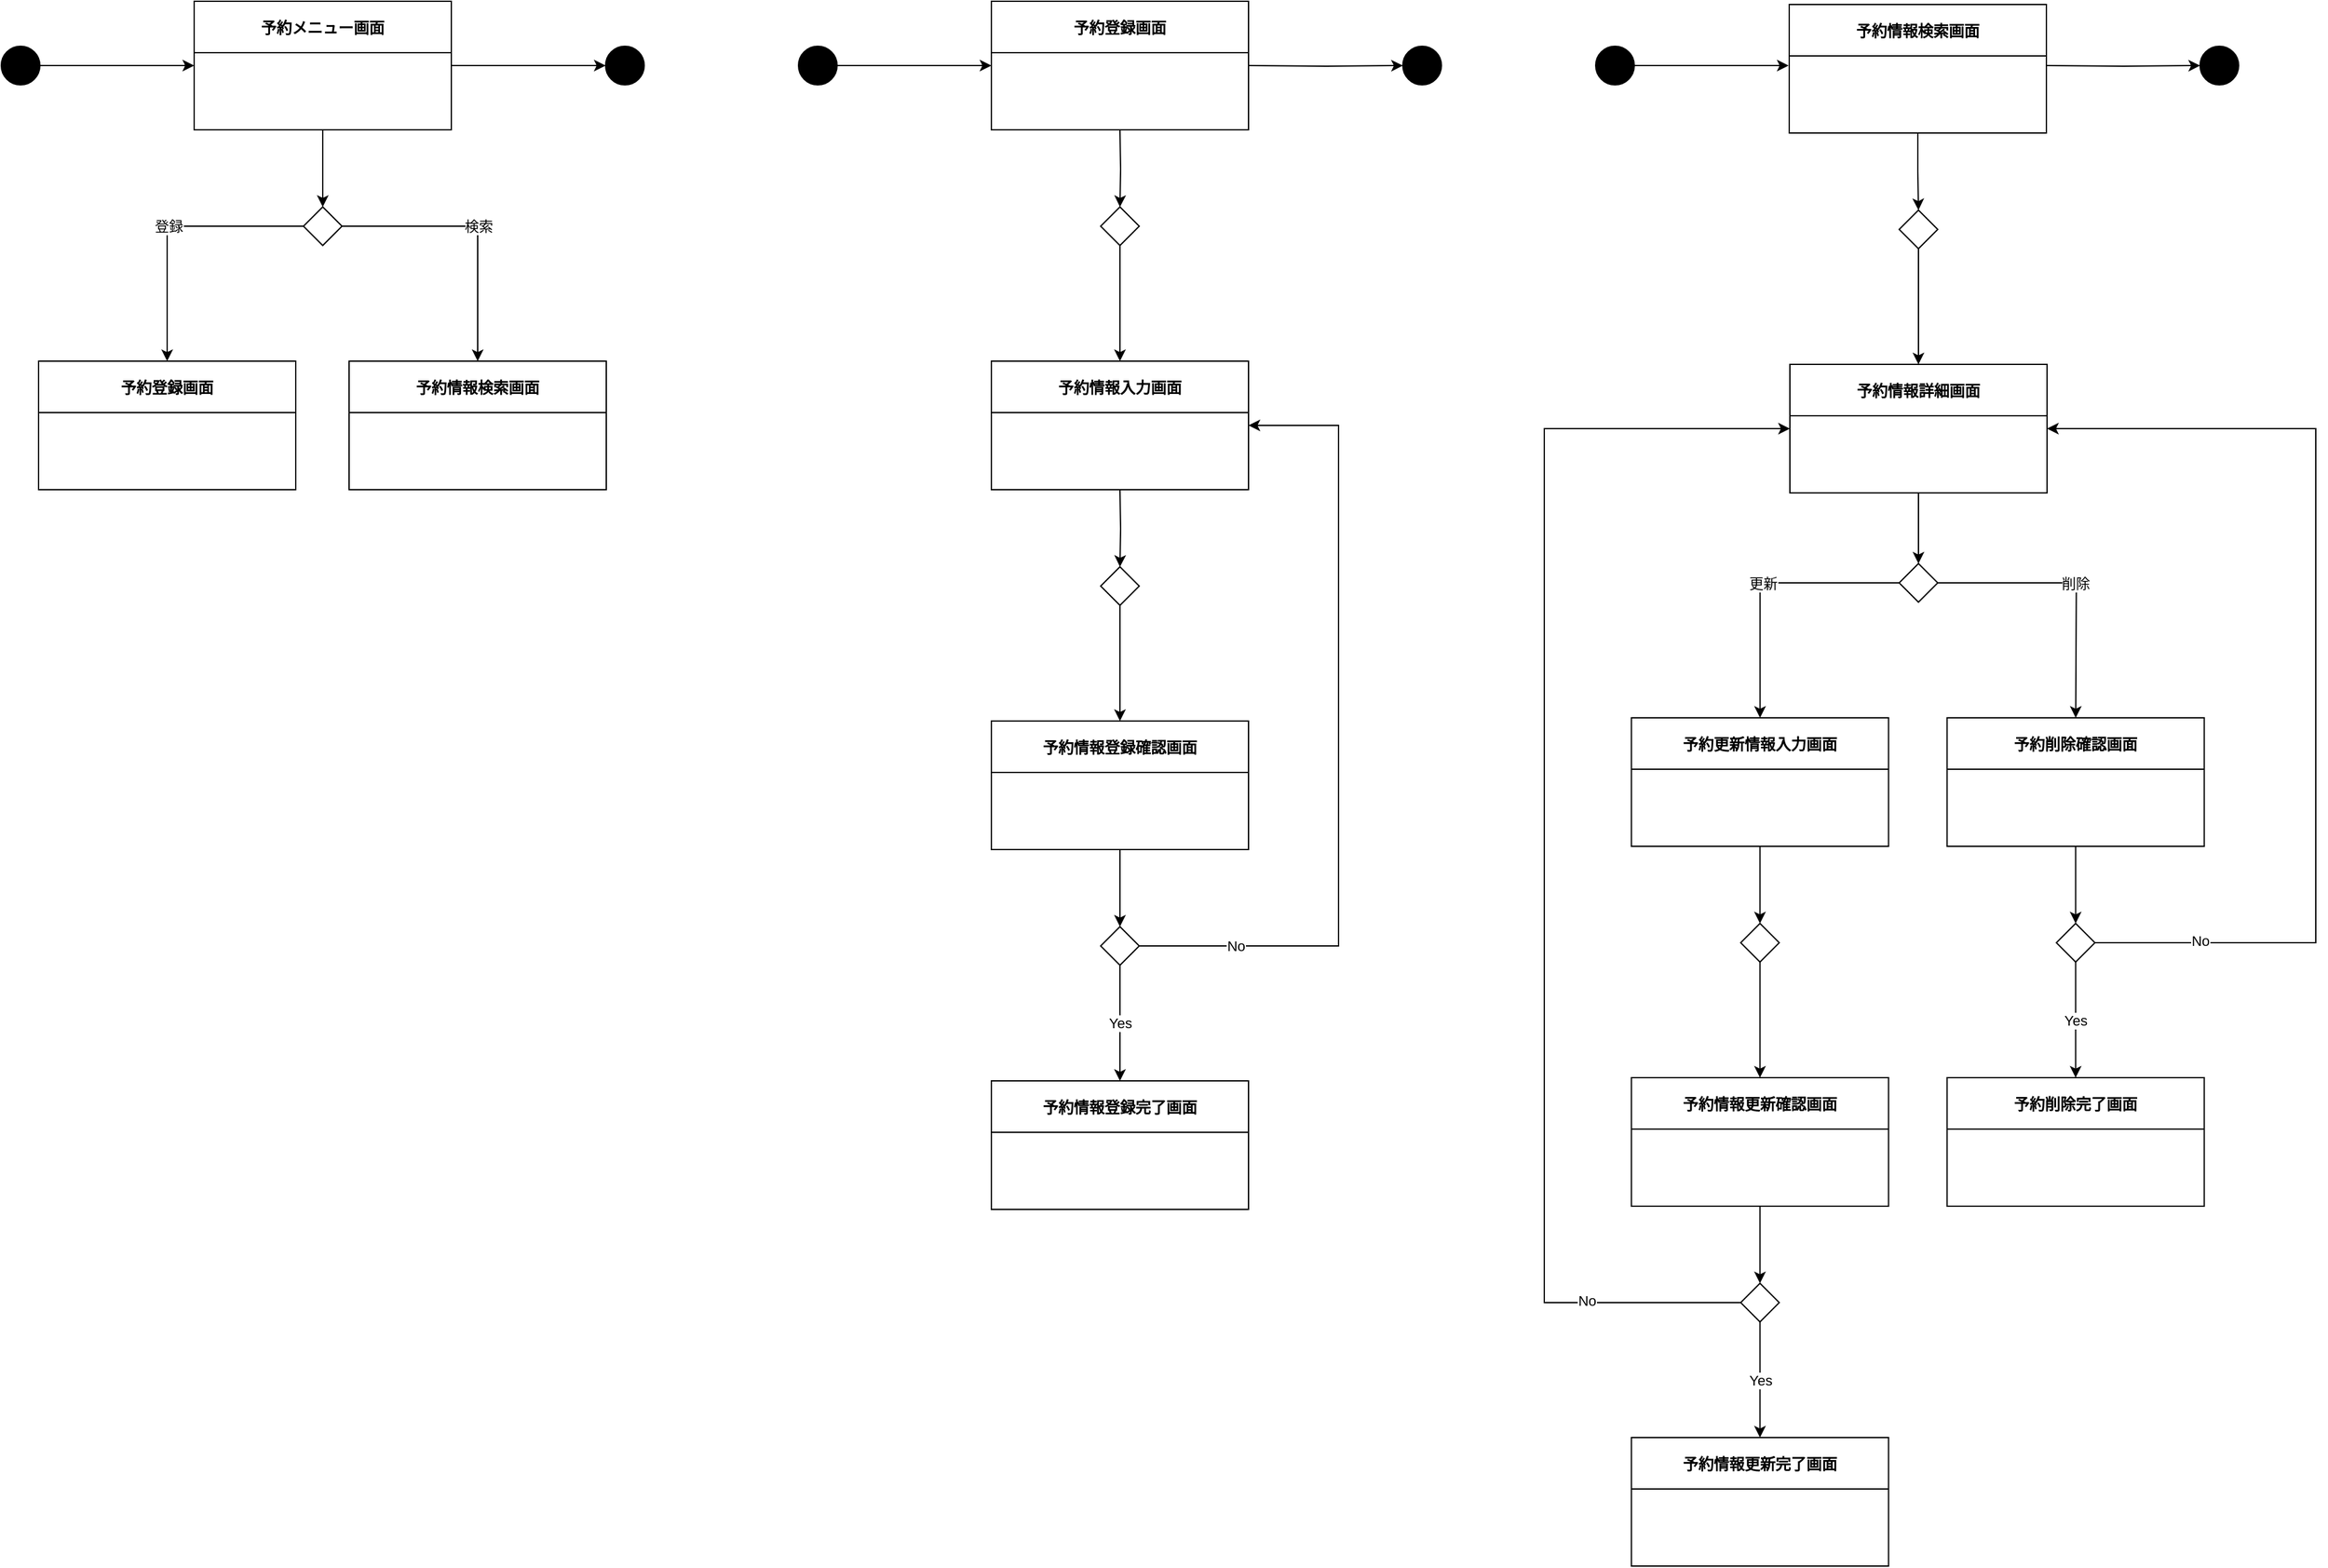 <mxfile version="18.0.6" type="device"><diagram id="QoiP2612kjrCjkif2vcE" name="ページ1"><mxGraphModel dx="1422" dy="865" grid="1" gridSize="10" guides="1" tooltips="1" connect="1" arrows="1" fold="1" page="1" pageScale="1" pageWidth="827" pageHeight="1169" math="0" shadow="0"><root><mxCell id="0"/><mxCell id="1" parent="0"/><mxCell id="jsGEg_EdY94bIm6FMxEy-16" style="edgeStyle=orthogonalEdgeStyle;rounded=0;orthogonalLoop=1;jettySize=auto;html=1;" parent="1" source="jsGEg_EdY94bIm6FMxEy-17" target="jsGEg_EdY94bIm6FMxEy-20" edge="1"><mxGeometry relative="1" as="geometry"/></mxCell><mxCell id="jsGEg_EdY94bIm6FMxEy-22" style="edgeStyle=orthogonalEdgeStyle;rounded=0;orthogonalLoop=1;jettySize=auto;html=1;" parent="1" source="jsGEg_EdY94bIm6FMxEy-17" target="jsGEg_EdY94bIm6FMxEy-21" edge="1"><mxGeometry relative="1" as="geometry"/></mxCell><mxCell id="jsGEg_EdY94bIm6FMxEy-17" value="予約メニュー画面" style="swimlane;startSize=40;" parent="1" vertex="1"><mxGeometry x="190" y="40" width="200" height="100" as="geometry"/></mxCell><mxCell id="jsGEg_EdY94bIm6FMxEy-18" style="edgeStyle=orthogonalEdgeStyle;rounded=0;orthogonalLoop=1;jettySize=auto;html=1;entryX=0;entryY=0.5;entryDx=0;entryDy=0;" parent="1" source="jsGEg_EdY94bIm6FMxEy-19" target="jsGEg_EdY94bIm6FMxEy-17" edge="1"><mxGeometry relative="1" as="geometry"/></mxCell><mxCell id="jsGEg_EdY94bIm6FMxEy-19" value="" style="ellipse;whiteSpace=wrap;html=1;aspect=fixed;fillColor=#000000;" parent="1" vertex="1"><mxGeometry x="40" y="75" width="30" height="30" as="geometry"/></mxCell><mxCell id="jsGEg_EdY94bIm6FMxEy-20" value="" style="ellipse;whiteSpace=wrap;html=1;aspect=fixed;fillColor=#000000;" parent="1" vertex="1"><mxGeometry x="510" y="75" width="30" height="30" as="geometry"/></mxCell><mxCell id="jsGEg_EdY94bIm6FMxEy-26" value="検索" style="edgeStyle=orthogonalEdgeStyle;rounded=0;orthogonalLoop=1;jettySize=auto;html=1;" parent="1" source="jsGEg_EdY94bIm6FMxEy-21" target="jsGEg_EdY94bIm6FMxEy-23" edge="1"><mxGeometry relative="1" as="geometry"/></mxCell><mxCell id="jsGEg_EdY94bIm6FMxEy-28" value="登録" style="edgeStyle=orthogonalEdgeStyle;rounded=0;orthogonalLoop=1;jettySize=auto;html=1;" parent="1" source="jsGEg_EdY94bIm6FMxEy-21" target="jsGEg_EdY94bIm6FMxEy-24" edge="1"><mxGeometry relative="1" as="geometry"/></mxCell><mxCell id="jsGEg_EdY94bIm6FMxEy-21" value="" style="rhombus;whiteSpace=wrap;html=1;fillColor=#FFFFFF;" parent="1" vertex="1"><mxGeometry x="275" y="200" width="30" height="30" as="geometry"/></mxCell><mxCell id="jsGEg_EdY94bIm6FMxEy-23" value="予約情報検索画面" style="swimlane;startSize=40;" parent="1" vertex="1"><mxGeometry x="310.5" y="320" width="200" height="100" as="geometry"/></mxCell><mxCell id="jsGEg_EdY94bIm6FMxEy-24" value="予約登録画面" style="swimlane;startSize=40;" parent="1" vertex="1"><mxGeometry x="69" y="320" width="200" height="100" as="geometry"/></mxCell><mxCell id="XCzscn6jKASqAGc7e7GC-1" style="edgeStyle=orthogonalEdgeStyle;rounded=0;orthogonalLoop=1;jettySize=auto;html=1;entryX=0.5;entryY=0;entryDx=0;entryDy=0;" parent="1" source="XCzscn6jKASqAGc7e7GC-2" target="XCzscn6jKASqAGc7e7GC-8" edge="1"><mxGeometry relative="1" as="geometry"/></mxCell><mxCell id="XCzscn6jKASqAGc7e7GC-2" value="予約情報検索画面" style="swimlane;startSize=40;" parent="1" vertex="1"><mxGeometry x="1430.5" y="42.5" width="200" height="100" as="geometry"/></mxCell><mxCell id="XCzscn6jKASqAGc7e7GC-3" style="edgeStyle=orthogonalEdgeStyle;rounded=0;orthogonalLoop=1;jettySize=auto;html=1;" parent="1" target="XCzscn6jKASqAGc7e7GC-36" edge="1"><mxGeometry relative="1" as="geometry"><mxPoint x="910" y="420" as="sourcePoint"/></mxGeometry></mxCell><mxCell id="XCzscn6jKASqAGc7e7GC-4" value="予約登録画面" style="swimlane;startSize=40;" parent="1" vertex="1"><mxGeometry x="810" y="40" width="200" height="100" as="geometry"/></mxCell><mxCell id="XCzscn6jKASqAGc7e7GC-5" style="edgeStyle=orthogonalEdgeStyle;rounded=0;orthogonalLoop=1;jettySize=auto;html=1;entryX=0.5;entryY=0;entryDx=0;entryDy=0;" parent="1" source="XCzscn6jKASqAGc7e7GC-6" target="XCzscn6jKASqAGc7e7GC-15" edge="1"><mxGeometry relative="1" as="geometry"/></mxCell><mxCell id="XCzscn6jKASqAGc7e7GC-6" value="予約情報詳細画面" style="swimlane;startSize=40;" parent="1" vertex="1"><mxGeometry x="1431" y="322.5" width="200" height="100" as="geometry"/></mxCell><mxCell id="XCzscn6jKASqAGc7e7GC-7" style="edgeStyle=orthogonalEdgeStyle;rounded=0;orthogonalLoop=1;jettySize=auto;html=1;" parent="1" source="XCzscn6jKASqAGc7e7GC-8" target="XCzscn6jKASqAGc7e7GC-6" edge="1"><mxGeometry relative="1" as="geometry"/></mxCell><mxCell id="XCzscn6jKASqAGc7e7GC-8" value="" style="rhombus;whiteSpace=wrap;html=1;fillColor=#FFFFFF;" parent="1" vertex="1"><mxGeometry x="1516" y="202.5" width="30" height="30" as="geometry"/></mxCell><mxCell id="XCzscn6jKASqAGc7e7GC-9" style="edgeStyle=orthogonalEdgeStyle;rounded=0;orthogonalLoop=1;jettySize=auto;html=1;entryX=0.5;entryY=0;entryDx=0;entryDy=0;" parent="1" edge="1"><mxGeometry relative="1" as="geometry"><mxPoint x="1653.25" y="757.5" as="targetPoint"/></mxGeometry></mxCell><mxCell id="XCzscn6jKASqAGc7e7GC-11" style="edgeStyle=orthogonalEdgeStyle;rounded=0;orthogonalLoop=1;jettySize=auto;html=1;entryX=0.5;entryY=0;entryDx=0;entryDy=0;" parent="1" source="XCzscn6jKASqAGc7e7GC-12" target="XCzscn6jKASqAGc7e7GC-21" edge="1"><mxGeometry relative="1" as="geometry"/></mxCell><mxCell id="XCzscn6jKASqAGc7e7GC-12" value="予約更新情報入力画面" style="swimlane;startSize=40;" parent="1" vertex="1"><mxGeometry x="1307.75" y="597.5" width="200" height="100" as="geometry"/></mxCell><mxCell id="XCzscn6jKASqAGc7e7GC-13" value="更新" style="edgeStyle=orthogonalEdgeStyle;rounded=0;orthogonalLoop=1;jettySize=auto;html=1;" parent="1" source="XCzscn6jKASqAGc7e7GC-15" target="XCzscn6jKASqAGc7e7GC-12" edge="1"><mxGeometry relative="1" as="geometry"/></mxCell><mxCell id="XCzscn6jKASqAGc7e7GC-14" value="削除" style="edgeStyle=orthogonalEdgeStyle;rounded=0;orthogonalLoop=1;jettySize=auto;html=1;" parent="1" source="XCzscn6jKASqAGc7e7GC-15" edge="1"><mxGeometry relative="1" as="geometry"><mxPoint x="1653.3" y="597.5" as="targetPoint"/></mxGeometry></mxCell><mxCell id="XCzscn6jKASqAGc7e7GC-15" value="" style="rhombus;whiteSpace=wrap;html=1;fillColor=#FFFFFF;" parent="1" vertex="1"><mxGeometry x="1516" y="477.5" width="30" height="30" as="geometry"/></mxCell><mxCell id="XCzscn6jKASqAGc7e7GC-16" style="edgeStyle=orthogonalEdgeStyle;rounded=0;orthogonalLoop=1;jettySize=auto;html=1;entryX=0.5;entryY=0;entryDx=0;entryDy=0;" parent="1" source="XCzscn6jKASqAGc7e7GC-17" target="XCzscn6jKASqAGc7e7GC-29" edge="1"><mxGeometry relative="1" as="geometry"/></mxCell><mxCell id="XCzscn6jKASqAGc7e7GC-17" value="予約削除確認画面" style="swimlane;startSize=40;" parent="1" vertex="1"><mxGeometry x="1553.25" y="597.5" width="200" height="100" as="geometry"/></mxCell><mxCell id="XCzscn6jKASqAGc7e7GC-18" style="edgeStyle=orthogonalEdgeStyle;rounded=0;orthogonalLoop=1;jettySize=auto;html=1;entryX=0.5;entryY=0;entryDx=0;entryDy=0;" parent="1" source="XCzscn6jKASqAGc7e7GC-19" target="XCzscn6jKASqAGc7e7GC-27" edge="1"><mxGeometry relative="1" as="geometry"/></mxCell><mxCell id="XCzscn6jKASqAGc7e7GC-19" value="予約情報更新確認画面" style="swimlane;startSize=40;" parent="1" vertex="1"><mxGeometry x="1307.75" y="877.5" width="200" height="100" as="geometry"/></mxCell><mxCell id="XCzscn6jKASqAGc7e7GC-20" style="edgeStyle=orthogonalEdgeStyle;rounded=0;orthogonalLoop=1;jettySize=auto;html=1;" parent="1" source="XCzscn6jKASqAGc7e7GC-21" target="XCzscn6jKASqAGc7e7GC-19" edge="1"><mxGeometry relative="1" as="geometry"/></mxCell><mxCell id="XCzscn6jKASqAGc7e7GC-21" value="" style="rhombus;whiteSpace=wrap;html=1;fillColor=#FFFFFF;" parent="1" vertex="1"><mxGeometry x="1392.75" y="757.5" width="30" height="30" as="geometry"/></mxCell><mxCell id="XCzscn6jKASqAGc7e7GC-24" value="予約削除完了画面" style="swimlane;startSize=40;" parent="1" vertex="1"><mxGeometry x="1553.25" y="877.5" width="200" height="100" as="geometry"/></mxCell><mxCell id="XCzscn6jKASqAGc7e7GC-25" value="予約情報更新完了画面" style="swimlane;startSize=40;" parent="1" vertex="1"><mxGeometry x="1307.75" y="1157.5" width="200" height="100" as="geometry"/></mxCell><mxCell id="XCzscn6jKASqAGc7e7GC-26" value="Yes" style="edgeStyle=orthogonalEdgeStyle;rounded=0;orthogonalLoop=1;jettySize=auto;html=1;" parent="1" source="XCzscn6jKASqAGc7e7GC-27" target="XCzscn6jKASqAGc7e7GC-25" edge="1"><mxGeometry relative="1" as="geometry"/></mxCell><mxCell id="lypsw3_geh-cqSqA2rAO-3" value="No" style="edgeStyle=orthogonalEdgeStyle;rounded=0;orthogonalLoop=1;jettySize=auto;html=1;entryX=0;entryY=0.5;entryDx=0;entryDy=0;" parent="1" source="XCzscn6jKASqAGc7e7GC-27" target="XCzscn6jKASqAGc7e7GC-6" edge="1"><mxGeometry x="-0.767" y="-2" relative="1" as="geometry"><Array as="points"><mxPoint x="1240" y="1053"/><mxPoint x="1240" y="373"/></Array><mxPoint as="offset"/></mxGeometry></mxCell><mxCell id="XCzscn6jKASqAGc7e7GC-27" value="" style="rhombus;whiteSpace=wrap;html=1;fillColor=#FFFFFF;" parent="1" vertex="1"><mxGeometry x="1392.75" y="1037.5" width="30" height="30" as="geometry"/></mxCell><mxCell id="XCzscn6jKASqAGc7e7GC-28" value="Yes" style="edgeStyle=orthogonalEdgeStyle;rounded=0;orthogonalLoop=1;jettySize=auto;html=1;" parent="1" source="XCzscn6jKASqAGc7e7GC-29" target="XCzscn6jKASqAGc7e7GC-24" edge="1"><mxGeometry relative="1" as="geometry"/></mxCell><mxCell id="lypsw3_geh-cqSqA2rAO-1" value="No" style="edgeStyle=orthogonalEdgeStyle;rounded=0;orthogonalLoop=1;jettySize=auto;html=1;entryX=1;entryY=0.5;entryDx=0;entryDy=0;" parent="1" source="XCzscn6jKASqAGc7e7GC-29" target="XCzscn6jKASqAGc7e7GC-6" edge="1"><mxGeometry x="-0.791" y="3" relative="1" as="geometry"><Array as="points"><mxPoint x="1840" y="773"/><mxPoint x="1840" y="373"/></Array><mxPoint y="1" as="offset"/></mxGeometry></mxCell><mxCell id="XCzscn6jKASqAGc7e7GC-29" value="" style="rhombus;whiteSpace=wrap;html=1;fillColor=#FFFFFF;" parent="1" vertex="1"><mxGeometry x="1638.25" y="757.5" width="30" height="30" as="geometry"/></mxCell><mxCell id="XCzscn6jKASqAGc7e7GC-30" style="edgeStyle=orthogonalEdgeStyle;rounded=0;orthogonalLoop=1;jettySize=auto;html=1;" parent="1" source="XCzscn6jKASqAGc7e7GC-31" target="XCzscn6jKASqAGc7e7GC-34" edge="1"><mxGeometry relative="1" as="geometry"/></mxCell><mxCell id="XCzscn6jKASqAGc7e7GC-31" value="予約情報登録確認画面" style="swimlane;startSize=40;" parent="1" vertex="1"><mxGeometry x="810" y="600" width="200" height="100" as="geometry"/></mxCell><mxCell id="XCzscn6jKASqAGc7e7GC-32" value="予約情報登録完了画面" style="swimlane;startSize=40;" parent="1" vertex="1"><mxGeometry x="810" y="880" width="200" height="100" as="geometry"/></mxCell><mxCell id="XCzscn6jKASqAGc7e7GC-33" value="Yes" style="edgeStyle=orthogonalEdgeStyle;rounded=0;orthogonalLoop=1;jettySize=auto;html=1;" parent="1" source="XCzscn6jKASqAGc7e7GC-34" target="XCzscn6jKASqAGc7e7GC-32" edge="1"><mxGeometry relative="1" as="geometry"/></mxCell><mxCell id="2RwAdVcxACx5goga46aV-1" value="No" style="edgeStyle=orthogonalEdgeStyle;rounded=0;orthogonalLoop=1;jettySize=auto;html=1;entryX=1;entryY=0.5;entryDx=0;entryDy=0;" edge="1" parent="1" source="XCzscn6jKASqAGc7e7GC-34" target="IsVXI25iwFbDf1-JshIw-6"><mxGeometry x="-0.762" relative="1" as="geometry"><Array as="points"><mxPoint x="1080" y="775"/><mxPoint x="1080" y="370"/></Array><mxPoint as="offset"/></mxGeometry></mxCell><mxCell id="XCzscn6jKASqAGc7e7GC-34" value="" style="rhombus;whiteSpace=wrap;html=1;fillColor=#FFFFFF;" parent="1" vertex="1"><mxGeometry x="895" y="760" width="30" height="30" as="geometry"/></mxCell><mxCell id="XCzscn6jKASqAGc7e7GC-35" style="edgeStyle=orthogonalEdgeStyle;rounded=0;orthogonalLoop=1;jettySize=auto;html=1;" parent="1" source="XCzscn6jKASqAGc7e7GC-36" target="XCzscn6jKASqAGc7e7GC-31" edge="1"><mxGeometry relative="1" as="geometry"/></mxCell><mxCell id="XCzscn6jKASqAGc7e7GC-36" value="" style="rhombus;whiteSpace=wrap;html=1;fillColor=#FFFFFF;" parent="1" vertex="1"><mxGeometry x="895" y="480" width="30" height="30" as="geometry"/></mxCell><mxCell id="XCzscn6jKASqAGc7e7GC-37" style="edgeStyle=orthogonalEdgeStyle;rounded=0;orthogonalLoop=1;jettySize=auto;html=1;" parent="1" target="XCzscn6jKASqAGc7e7GC-41" edge="1"><mxGeometry relative="1" as="geometry"><mxPoint x="1010" y="90" as="sourcePoint"/></mxGeometry></mxCell><mxCell id="XCzscn6jKASqAGc7e7GC-39" style="edgeStyle=orthogonalEdgeStyle;rounded=0;orthogonalLoop=1;jettySize=auto;html=1;entryX=0;entryY=0.5;entryDx=0;entryDy=0;" parent="1" source="XCzscn6jKASqAGc7e7GC-40" edge="1"><mxGeometry relative="1" as="geometry"><mxPoint x="810" y="90" as="targetPoint"/></mxGeometry></mxCell><mxCell id="XCzscn6jKASqAGc7e7GC-40" value="" style="ellipse;whiteSpace=wrap;html=1;aspect=fixed;fillColor=#000000;" parent="1" vertex="1"><mxGeometry x="660" y="75" width="30" height="30" as="geometry"/></mxCell><mxCell id="XCzscn6jKASqAGc7e7GC-41" value="" style="ellipse;whiteSpace=wrap;html=1;aspect=fixed;fillColor=#000000;" parent="1" vertex="1"><mxGeometry x="1130" y="75" width="30" height="30" as="geometry"/></mxCell><mxCell id="XCzscn6jKASqAGc7e7GC-45" style="edgeStyle=orthogonalEdgeStyle;rounded=0;orthogonalLoop=1;jettySize=auto;html=1;" parent="1" target="XCzscn6jKASqAGc7e7GC-48" edge="1"><mxGeometry relative="1" as="geometry"><mxPoint x="1630" y="90" as="sourcePoint"/></mxGeometry></mxCell><mxCell id="XCzscn6jKASqAGc7e7GC-46" style="edgeStyle=orthogonalEdgeStyle;rounded=0;orthogonalLoop=1;jettySize=auto;html=1;entryX=0;entryY=0.5;entryDx=0;entryDy=0;" parent="1" source="XCzscn6jKASqAGc7e7GC-47" edge="1"><mxGeometry relative="1" as="geometry"><mxPoint x="1430" y="90" as="targetPoint"/></mxGeometry></mxCell><mxCell id="XCzscn6jKASqAGc7e7GC-47" value="" style="ellipse;whiteSpace=wrap;html=1;aspect=fixed;fillColor=#000000;" parent="1" vertex="1"><mxGeometry x="1280" y="75" width="30" height="30" as="geometry"/></mxCell><mxCell id="XCzscn6jKASqAGc7e7GC-48" value="" style="ellipse;whiteSpace=wrap;html=1;aspect=fixed;fillColor=#000000;" parent="1" vertex="1"><mxGeometry x="1750" y="75" width="30" height="30" as="geometry"/></mxCell><mxCell id="IsVXI25iwFbDf1-JshIw-5" style="edgeStyle=orthogonalEdgeStyle;rounded=0;orthogonalLoop=1;jettySize=auto;html=1;" parent="1" target="IsVXI25iwFbDf1-JshIw-8" edge="1"><mxGeometry relative="1" as="geometry"><mxPoint x="910" y="140" as="sourcePoint"/></mxGeometry></mxCell><mxCell id="IsVXI25iwFbDf1-JshIw-6" value="予約情報入力画面" style="swimlane;startSize=40;" parent="1" vertex="1"><mxGeometry x="810" y="320" width="200" height="100" as="geometry"/></mxCell><mxCell id="IsVXI25iwFbDf1-JshIw-7" style="edgeStyle=orthogonalEdgeStyle;rounded=0;orthogonalLoop=1;jettySize=auto;html=1;" parent="1" source="IsVXI25iwFbDf1-JshIw-8" target="IsVXI25iwFbDf1-JshIw-6" edge="1"><mxGeometry relative="1" as="geometry"/></mxCell><mxCell id="IsVXI25iwFbDf1-JshIw-8" value="" style="rhombus;whiteSpace=wrap;html=1;fillColor=#FFFFFF;" parent="1" vertex="1"><mxGeometry x="895" y="200" width="30" height="30" as="geometry"/></mxCell></root></mxGraphModel></diagram></mxfile>